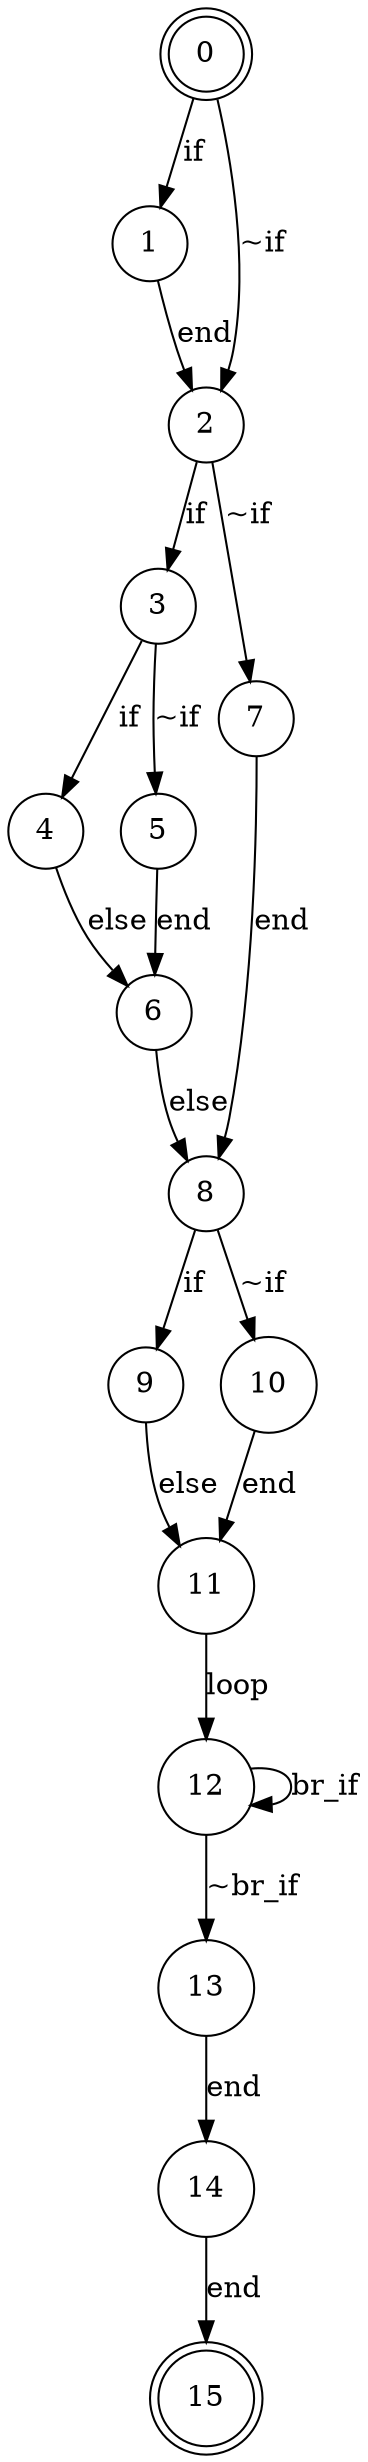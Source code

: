 digraph finite_state_machine {
    node [shape = doublecircle]; 0 15;
    node [shape = circle];
    0 -> 1[label = "if"];
    0 -> 2[label = "~if"];
    1 -> 2[label = "end"];
    2 -> 3[label = "if"];
    2 -> 7[label = "~if"];
    3 -> 4[label = "if"];
    3 -> 5[label = "~if"];
    4 -> 6[label = "else"];
    5 -> 6[label = "end"];
    6 -> 8[label = "else"];
    7 -> 8[label = "end"];
    8 -> 9[label = "if"];
    8 -> 10[label = "~if"];
    9 -> 11[label = "else"];
    10 -> 11[label = "end"];
    11 -> 12[label = "loop"];
    12 -> 13[label = "~br_if"];
    12 -> 12[label = "br_if"];
    13 -> 14[label = "end"];
    14 -> 15[label = "end"];
}
